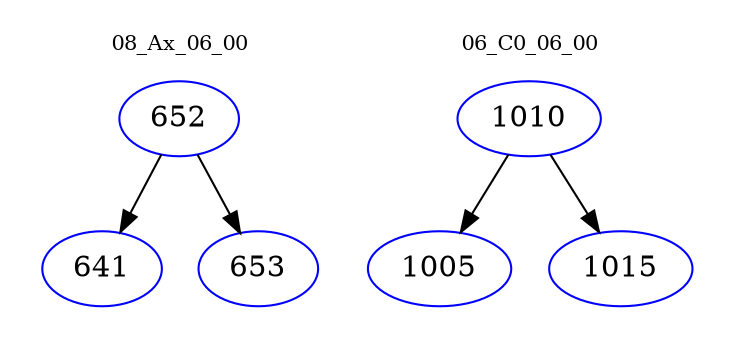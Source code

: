 digraph{
subgraph cluster_0 {
color = white
label = "08_Ax_06_00";
fontsize=10;
T0_652 [label="652", color="blue"]
T0_652 -> T0_641 [color="black"]
T0_641 [label="641", color="blue"]
T0_652 -> T0_653 [color="black"]
T0_653 [label="653", color="blue"]
}
subgraph cluster_1 {
color = white
label = "06_C0_06_00";
fontsize=10;
T1_1010 [label="1010", color="blue"]
T1_1010 -> T1_1005 [color="black"]
T1_1005 [label="1005", color="blue"]
T1_1010 -> T1_1015 [color="black"]
T1_1015 [label="1015", color="blue"]
}
}
